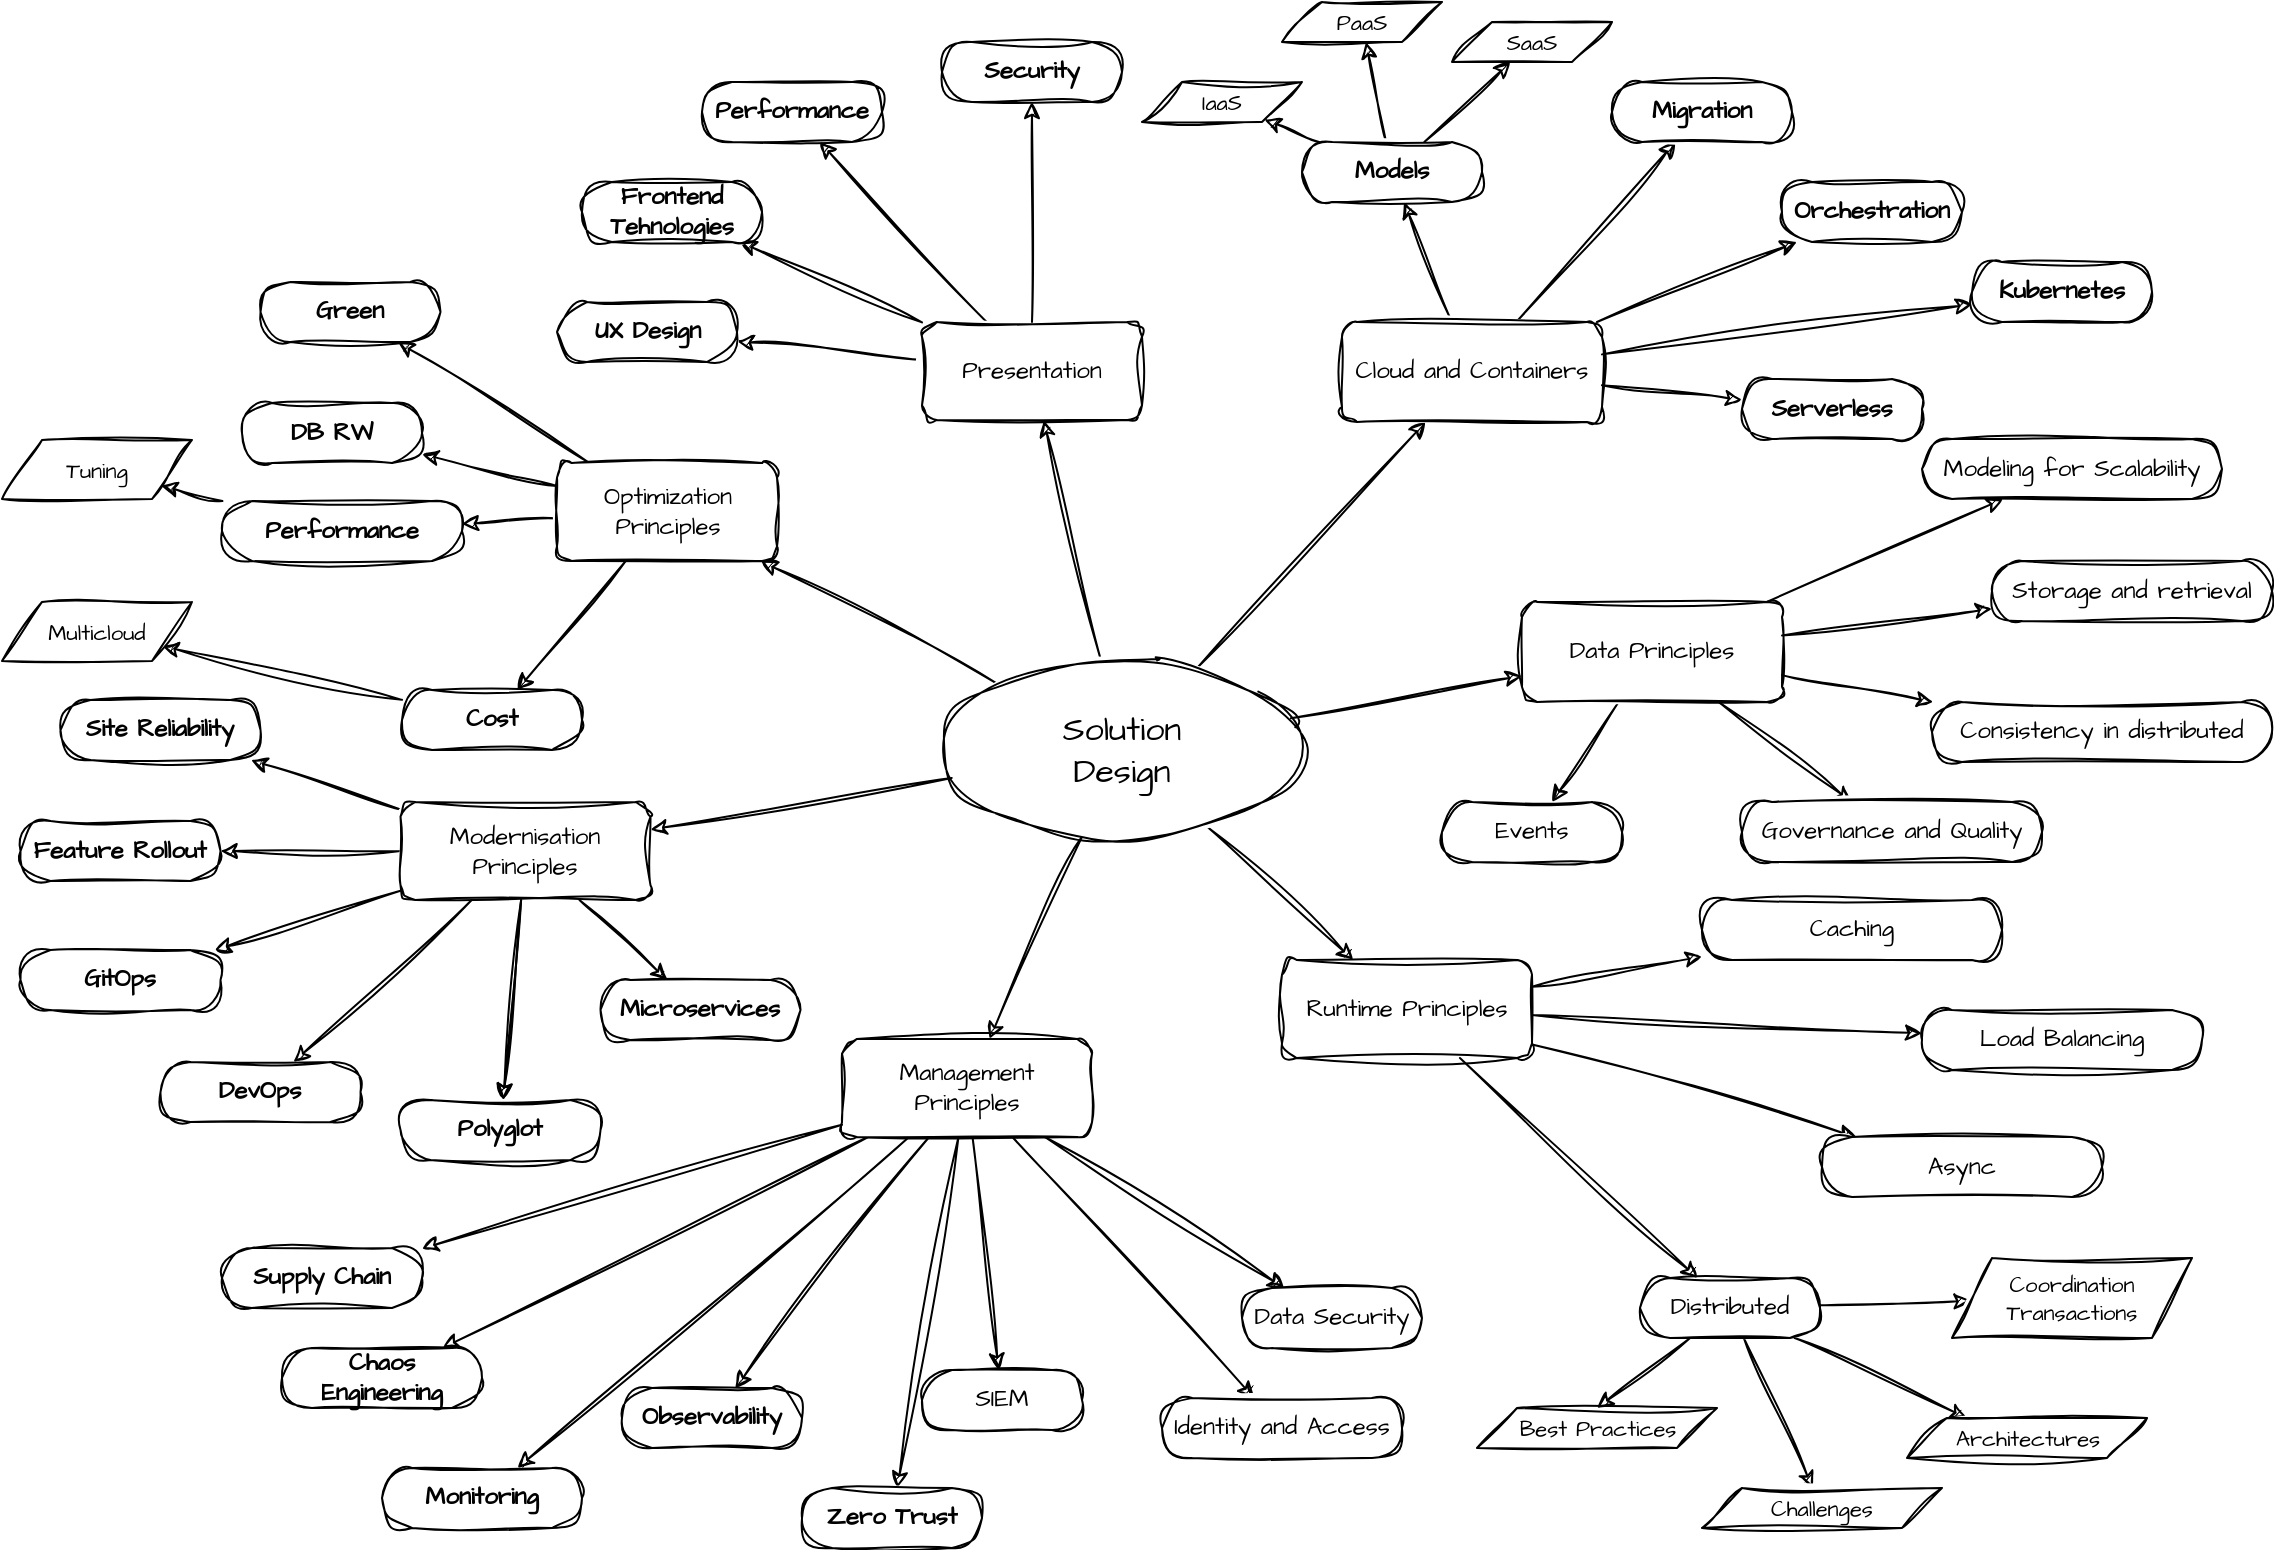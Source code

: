<mxfile version="25.0.2">
  <diagram name="Page-1" id="X-cKGaYsxdFPm-MdRNBP">
    <mxGraphModel dx="748" dy="562" grid="1" gridSize="10" guides="1" tooltips="1" connect="1" arrows="1" fold="1" page="1" pageScale="1" pageWidth="1169" pageHeight="827" math="0" shadow="0">
      <root>
        <mxCell id="0" />
        <mxCell id="1" parent="0" />
        <mxCell id="eH689H7NBcSLCJSyWddD-24" style="edgeStyle=none;shape=connector;rounded=0;sketch=1;hachureGap=4;jiggle=2;curveFitting=1;orthogonalLoop=1;jettySize=auto;html=1;strokeColor=default;align=center;verticalAlign=middle;fontFamily=Architects Daughter;fontSource=https%3A%2F%2Ffonts.googleapis.com%2Fcss%3Ffamily%3DArchitects%2BDaughter;fontSize=11;fontColor=default;labelBackgroundColor=default;endArrow=classic;" parent="1" source="eH689H7NBcSLCJSyWddD-1" target="eH689H7NBcSLCJSyWddD-20" edge="1">
          <mxGeometry relative="1" as="geometry" />
        </mxCell>
        <mxCell id="eH689H7NBcSLCJSyWddD-39" style="edgeStyle=none;shape=connector;rounded=0;sketch=1;hachureGap=4;jiggle=2;curveFitting=1;orthogonalLoop=1;jettySize=auto;html=1;strokeColor=default;align=center;verticalAlign=middle;fontFamily=Architects Daughter;fontSource=https%3A%2F%2Ffonts.googleapis.com%2Fcss%3Ffamily%3DArchitects%2BDaughter;fontSize=11;fontColor=default;labelBackgroundColor=default;endArrow=classic;" parent="1" source="eH689H7NBcSLCJSyWddD-1" target="eH689H7NBcSLCJSyWddD-38" edge="1">
          <mxGeometry relative="1" as="geometry" />
        </mxCell>
        <mxCell id="eH689H7NBcSLCJSyWddD-78" style="edgeStyle=none;shape=connector;rounded=0;sketch=1;hachureGap=4;jiggle=2;curveFitting=1;orthogonalLoop=1;jettySize=auto;html=1;strokeColor=default;align=center;verticalAlign=middle;fontFamily=Architects Daughter;fontSource=https%3A%2F%2Ffonts.googleapis.com%2Fcss%3Ffamily%3DArchitects%2BDaughter;fontSize=11;fontColor=default;labelBackgroundColor=default;endArrow=classic;" parent="1" source="eH689H7NBcSLCJSyWddD-1" target="eH689H7NBcSLCJSyWddD-77" edge="1">
          <mxGeometry relative="1" as="geometry" />
        </mxCell>
        <mxCell id="SSQK0ywu_iZIiHBfQZ9i-17" style="rounded=0;sketch=1;hachureGap=4;jiggle=2;curveFitting=1;orthogonalLoop=1;jettySize=auto;html=1;fontFamily=Architects Daughter;fontSource=https%3A%2F%2Ffonts.googleapis.com%2Fcss%3Ffamily%3DArchitects%2BDaughter;" edge="1" parent="1" source="eH689H7NBcSLCJSyWddD-1" target="SSQK0ywu_iZIiHBfQZ9i-7">
          <mxGeometry relative="1" as="geometry" />
        </mxCell>
        <mxCell id="SSQK0ywu_iZIiHBfQZ9i-19" style="rounded=0;sketch=1;hachureGap=4;jiggle=2;curveFitting=1;orthogonalLoop=1;jettySize=auto;html=1;fontFamily=Architects Daughter;fontSource=https%3A%2F%2Ffonts.googleapis.com%2Fcss%3Ffamily%3DArchitects%2BDaughter;" edge="1" parent="1" source="eH689H7NBcSLCJSyWddD-1" target="SSQK0ywu_iZIiHBfQZ9i-18">
          <mxGeometry relative="1" as="geometry" />
        </mxCell>
        <mxCell id="eH689H7NBcSLCJSyWddD-1" value="&lt;font style=&quot;font-size: 17px;&quot;&gt;Solution&lt;/font&gt;&lt;div&gt;&lt;font style=&quot;font-size: 17px;&quot;&gt;Design&lt;/font&gt;&lt;/div&gt;" style="ellipse;whiteSpace=wrap;html=1;hachureGap=4;fontFamily=Architects Daughter;fontSource=https%3A%2F%2Ffonts.googleapis.com%2Fcss%3Ffamily%3DArchitects%2BDaughter;shadow=0;strokeWidth=1;sketch=1;curveFitting=1;jiggle=2;" parent="1" vertex="1">
          <mxGeometry x="510" y="369" width="180" height="89" as="geometry" />
        </mxCell>
        <mxCell id="eH689H7NBcSLCJSyWddD-10" style="rounded=0;sketch=1;hachureGap=4;jiggle=2;curveFitting=1;orthogonalLoop=1;jettySize=auto;html=1;fontFamily=Architects Daughter;fontSource=https%3A%2F%2Ffonts.googleapis.com%2Fcss%3Ffamily%3DArchitects%2BDaughter;" parent="1" source="eH689H7NBcSLCJSyWddD-2" target="eH689H7NBcSLCJSyWddD-4" edge="1">
          <mxGeometry relative="1" as="geometry" />
        </mxCell>
        <mxCell id="eH689H7NBcSLCJSyWddD-11" style="rounded=0;sketch=1;hachureGap=4;jiggle=2;curveFitting=1;orthogonalLoop=1;jettySize=auto;html=1;fontFamily=Architects Daughter;fontSource=https%3A%2F%2Ffonts.googleapis.com%2Fcss%3Ffamily%3DArchitects%2BDaughter;" parent="1" source="eH689H7NBcSLCJSyWddD-2" target="eH689H7NBcSLCJSyWddD-5" edge="1">
          <mxGeometry relative="1" as="geometry" />
        </mxCell>
        <mxCell id="eH689H7NBcSLCJSyWddD-12" style="rounded=0;sketch=1;hachureGap=4;jiggle=2;curveFitting=1;orthogonalLoop=1;jettySize=auto;html=1;fontFamily=Architects Daughter;fontSource=https%3A%2F%2Ffonts.googleapis.com%2Fcss%3Ffamily%3DArchitects%2BDaughter;" parent="1" source="eH689H7NBcSLCJSyWddD-2" target="eH689H7NBcSLCJSyWddD-6" edge="1">
          <mxGeometry relative="1" as="geometry" />
        </mxCell>
        <mxCell id="eH689H7NBcSLCJSyWddD-13" style="edgeStyle=none;shape=connector;rounded=0;sketch=1;hachureGap=4;jiggle=2;curveFitting=1;orthogonalLoop=1;jettySize=auto;html=1;strokeColor=default;align=center;verticalAlign=middle;fontFamily=Architects Daughter;fontSource=https%3A%2F%2Ffonts.googleapis.com%2Fcss%3Ffamily%3DArchitects%2BDaughter;fontSize=11;fontColor=default;labelBackgroundColor=default;endArrow=classic;" parent="1" source="eH689H7NBcSLCJSyWddD-2" target="eH689H7NBcSLCJSyWddD-7" edge="1">
          <mxGeometry relative="1" as="geometry" />
        </mxCell>
        <mxCell id="eH689H7NBcSLCJSyWddD-14" style="edgeStyle=none;shape=connector;rounded=0;sketch=1;hachureGap=4;jiggle=2;curveFitting=1;orthogonalLoop=1;jettySize=auto;html=1;strokeColor=default;align=center;verticalAlign=middle;fontFamily=Architects Daughter;fontSource=https%3A%2F%2Ffonts.googleapis.com%2Fcss%3Ffamily%3DArchitects%2BDaughter;fontSize=11;fontColor=default;labelBackgroundColor=default;endArrow=classic;" parent="1" source="eH689H7NBcSLCJSyWddD-2" target="eH689H7NBcSLCJSyWddD-9" edge="1">
          <mxGeometry relative="1" as="geometry" />
        </mxCell>
        <mxCell id="eH689H7NBcSLCJSyWddD-2" value="Data Principles" style="rounded=1;whiteSpace=wrap;html=1;sketch=1;hachureGap=4;jiggle=2;curveFitting=1;fontFamily=Architects Daughter;fontSource=https%3A%2F%2Ffonts.googleapis.com%2Fcss%3Ffamily%3DArchitects%2BDaughter;" parent="1" vertex="1">
          <mxGeometry x="800" y="340" width="130" height="50" as="geometry" />
        </mxCell>
        <mxCell id="eH689H7NBcSLCJSyWddD-3" value="" style="endArrow=classic;html=1;rounded=0;sketch=1;hachureGap=4;jiggle=2;curveFitting=1;fontFamily=Architects Daughter;fontSource=https%3A%2F%2Ffonts.googleapis.com%2Fcss%3Ffamily%3DArchitects%2BDaughter;" parent="1" source="eH689H7NBcSLCJSyWddD-1" target="eH689H7NBcSLCJSyWddD-2" edge="1">
          <mxGeometry width="50" height="50" relative="1" as="geometry">
            <mxPoint x="746.266" y="436.33" as="sourcePoint" />
            <mxPoint x="740" y="439" as="targetPoint" />
          </mxGeometry>
        </mxCell>
        <mxCell id="eH689H7NBcSLCJSyWddD-4" value="Modeling for Scalability" style="rounded=1;whiteSpace=wrap;html=1;sketch=1;hachureGap=4;jiggle=2;curveFitting=1;fontFamily=Architects Daughter;fontSource=https%3A%2F%2Ffonts.googleapis.com%2Fcss%3Ffamily%3DArchitects%2BDaughter;arcSize=50;" parent="1" vertex="1">
          <mxGeometry x="1000" y="258.5" width="150" height="30" as="geometry" />
        </mxCell>
        <mxCell id="eH689H7NBcSLCJSyWddD-5" value="Storage and retrieval" style="rounded=1;whiteSpace=wrap;html=1;sketch=1;hachureGap=4;jiggle=2;curveFitting=1;fontFamily=Architects Daughter;fontSource=https%3A%2F%2Ffonts.googleapis.com%2Fcss%3Ffamily%3DArchitects%2BDaughter;arcSize=50;" parent="1" vertex="1">
          <mxGeometry x="1035" y="319.5" width="140" height="30" as="geometry" />
        </mxCell>
        <mxCell id="eH689H7NBcSLCJSyWddD-6" value="Consistency in distributed" style="rounded=1;whiteSpace=wrap;html=1;sketch=1;hachureGap=4;jiggle=2;curveFitting=1;fontFamily=Architects Daughter;fontSource=https%3A%2F%2Ffonts.googleapis.com%2Fcss%3Ffamily%3DArchitects%2BDaughter;arcSize=50;" parent="1" vertex="1">
          <mxGeometry x="1005" y="390" width="170" height="30" as="geometry" />
        </mxCell>
        <mxCell id="eH689H7NBcSLCJSyWddD-7" value="Governance and Quality" style="rounded=1;whiteSpace=wrap;html=1;sketch=1;hachureGap=4;jiggle=2;curveFitting=1;fontFamily=Architects Daughter;fontSource=https%3A%2F%2Ffonts.googleapis.com%2Fcss%3Ffamily%3DArchitects%2BDaughter;arcSize=50;" parent="1" vertex="1">
          <mxGeometry x="910" y="440" width="150" height="30" as="geometry" />
        </mxCell>
        <mxCell id="eH689H7NBcSLCJSyWddD-9" value="Events" style="rounded=1;whiteSpace=wrap;html=1;sketch=1;hachureGap=4;jiggle=2;curveFitting=1;fontFamily=Architects Daughter;fontSource=https%3A%2F%2Ffonts.googleapis.com%2Fcss%3Ffamily%3DArchitects%2BDaughter;arcSize=50;" parent="1" vertex="1">
          <mxGeometry x="760" y="440" width="90" height="30" as="geometry" />
        </mxCell>
        <mxCell id="eH689H7NBcSLCJSyWddD-15" style="rounded=0;sketch=1;hachureGap=4;jiggle=2;curveFitting=1;orthogonalLoop=1;jettySize=auto;html=1;fontFamily=Architects Daughter;fontSource=https%3A%2F%2Ffonts.googleapis.com%2Fcss%3Ffamily%3DArchitects%2BDaughter;" parent="1" source="eH689H7NBcSLCJSyWddD-20" target="eH689H7NBcSLCJSyWddD-21" edge="1">
          <mxGeometry relative="1" as="geometry" />
        </mxCell>
        <mxCell id="eH689H7NBcSLCJSyWddD-16" style="rounded=0;sketch=1;hachureGap=4;jiggle=2;curveFitting=1;orthogonalLoop=1;jettySize=auto;html=1;fontFamily=Architects Daughter;fontSource=https%3A%2F%2Ffonts.googleapis.com%2Fcss%3Ffamily%3DArchitects%2BDaughter;" parent="1" source="eH689H7NBcSLCJSyWddD-20" target="eH689H7NBcSLCJSyWddD-22" edge="1">
          <mxGeometry relative="1" as="geometry" />
        </mxCell>
        <mxCell id="eH689H7NBcSLCJSyWddD-17" style="rounded=0;sketch=1;hachureGap=4;jiggle=2;curveFitting=1;orthogonalLoop=1;jettySize=auto;html=1;fontFamily=Architects Daughter;fontSource=https%3A%2F%2Ffonts.googleapis.com%2Fcss%3Ffamily%3DArchitects%2BDaughter;" parent="1" source="eH689H7NBcSLCJSyWddD-20" target="eH689H7NBcSLCJSyWddD-25" edge="1">
          <mxGeometry relative="1" as="geometry">
            <mxPoint x="1075.5" y="604" as="targetPoint" />
          </mxGeometry>
        </mxCell>
        <mxCell id="eH689H7NBcSLCJSyWddD-19" style="edgeStyle=none;shape=connector;rounded=0;sketch=1;hachureGap=4;jiggle=2;curveFitting=1;orthogonalLoop=1;jettySize=auto;html=1;strokeColor=default;align=center;verticalAlign=middle;fontFamily=Architects Daughter;fontSource=https%3A%2F%2Ffonts.googleapis.com%2Fcss%3Ffamily%3DArchitects%2BDaughter;fontSize=11;fontColor=default;labelBackgroundColor=default;endArrow=classic;" parent="1" source="eH689H7NBcSLCJSyWddD-20" target="eH689H7NBcSLCJSyWddD-23" edge="1">
          <mxGeometry relative="1" as="geometry">
            <mxPoint x="836.316" y="654" as="sourcePoint" />
          </mxGeometry>
        </mxCell>
        <mxCell id="eH689H7NBcSLCJSyWddD-20" value="Runtime Principles" style="rounded=1;whiteSpace=wrap;html=1;sketch=1;hachureGap=4;jiggle=2;curveFitting=1;fontFamily=Architects Daughter;fontSource=https%3A%2F%2Ffonts.googleapis.com%2Fcss%3Ffamily%3DArchitects%2BDaughter;" parent="1" vertex="1">
          <mxGeometry x="680" y="519" width="125" height="49" as="geometry" />
        </mxCell>
        <mxCell id="eH689H7NBcSLCJSyWddD-21" value="Caching" style="rounded=1;whiteSpace=wrap;html=1;sketch=1;hachureGap=4;jiggle=2;curveFitting=1;fontFamily=Architects Daughter;fontSource=https%3A%2F%2Ffonts.googleapis.com%2Fcss%3Ffamily%3DArchitects%2BDaughter;arcSize=50;" parent="1" vertex="1">
          <mxGeometry x="890" y="489" width="150" height="30" as="geometry" />
        </mxCell>
        <mxCell id="eH689H7NBcSLCJSyWddD-22" value="Load Balancing" style="rounded=1;whiteSpace=wrap;html=1;sketch=1;hachureGap=4;jiggle=2;curveFitting=1;fontFamily=Architects Daughter;fontSource=https%3A%2F%2Ffonts.googleapis.com%2Fcss%3Ffamily%3DArchitects%2BDaughter;arcSize=50;" parent="1" vertex="1">
          <mxGeometry x="1000" y="544" width="140" height="30" as="geometry" />
        </mxCell>
        <mxCell id="eH689H7NBcSLCJSyWddD-28" style="edgeStyle=none;shape=connector;rounded=0;sketch=1;hachureGap=4;jiggle=2;curveFitting=1;orthogonalLoop=1;jettySize=auto;html=1;strokeColor=default;align=center;verticalAlign=middle;fontFamily=Architects Daughter;fontSource=https%3A%2F%2Ffonts.googleapis.com%2Fcss%3Ffamily%3DArchitects%2BDaughter;fontSize=11;fontColor=default;labelBackgroundColor=default;endArrow=classic;" parent="1" source="eH689H7NBcSLCJSyWddD-23" target="eH689H7NBcSLCJSyWddD-27" edge="1">
          <mxGeometry relative="1" as="geometry" />
        </mxCell>
        <mxCell id="eH689H7NBcSLCJSyWddD-31" style="edgeStyle=none;shape=connector;rounded=0;sketch=1;hachureGap=4;jiggle=2;curveFitting=1;orthogonalLoop=1;jettySize=auto;html=1;entryX=0.25;entryY=0;entryDx=0;entryDy=0;strokeColor=default;align=center;verticalAlign=middle;fontFamily=Architects Daughter;fontSource=https%3A%2F%2Ffonts.googleapis.com%2Fcss%3Ffamily%3DArchitects%2BDaughter;fontSize=11;fontColor=default;labelBackgroundColor=default;endArrow=classic;" parent="1" source="eH689H7NBcSLCJSyWddD-23" target="eH689H7NBcSLCJSyWddD-29" edge="1">
          <mxGeometry relative="1" as="geometry" />
        </mxCell>
        <mxCell id="eH689H7NBcSLCJSyWddD-33" style="edgeStyle=none;shape=connector;rounded=0;sketch=1;hachureGap=4;jiggle=2;curveFitting=1;orthogonalLoop=1;jettySize=auto;html=1;strokeColor=default;align=center;verticalAlign=middle;fontFamily=Architects Daughter;fontSource=https%3A%2F%2Ffonts.googleapis.com%2Fcss%3Ffamily%3DArchitects%2BDaughter;fontSize=11;fontColor=default;labelBackgroundColor=default;endArrow=classic;" parent="1" source="eH689H7NBcSLCJSyWddD-23" target="eH689H7NBcSLCJSyWddD-32" edge="1">
          <mxGeometry relative="1" as="geometry" />
        </mxCell>
        <mxCell id="eH689H7NBcSLCJSyWddD-36" style="edgeStyle=none;shape=connector;rounded=0;sketch=1;hachureGap=4;jiggle=2;curveFitting=1;orthogonalLoop=1;jettySize=auto;html=1;entryX=0.5;entryY=0;entryDx=0;entryDy=0;strokeColor=default;align=center;verticalAlign=middle;fontFamily=Architects Daughter;fontSource=https%3A%2F%2Ffonts.googleapis.com%2Fcss%3Ffamily%3DArchitects%2BDaughter;fontSize=11;fontColor=default;labelBackgroundColor=default;endArrow=classic;" parent="1" source="eH689H7NBcSLCJSyWddD-23" target="eH689H7NBcSLCJSyWddD-35" edge="1">
          <mxGeometry relative="1" as="geometry" />
        </mxCell>
        <mxCell id="eH689H7NBcSLCJSyWddD-23" value="Distributed" style="rounded=1;whiteSpace=wrap;html=1;sketch=1;hachureGap=4;jiggle=2;curveFitting=1;fontFamily=Architects Daughter;fontSource=https%3A%2F%2Ffonts.googleapis.com%2Fcss%3Ffamily%3DArchitects%2BDaughter;arcSize=50;" parent="1" vertex="1">
          <mxGeometry x="859" y="678" width="90" height="30" as="geometry" />
        </mxCell>
        <mxCell id="eH689H7NBcSLCJSyWddD-25" value="Async" style="rounded=1;whiteSpace=wrap;html=1;sketch=1;hachureGap=4;jiggle=2;curveFitting=1;fontFamily=Architects Daughter;fontSource=https%3A%2F%2Ffonts.googleapis.com%2Fcss%3Ffamily%3DArchitects%2BDaughter;arcSize=50;" parent="1" vertex="1">
          <mxGeometry x="950" y="607.5" width="140" height="30" as="geometry" />
        </mxCell>
        <mxCell id="eH689H7NBcSLCJSyWddD-27" value="Coordination&lt;div&gt;Transactions&lt;/div&gt;" style="shape=parallelogram;perimeter=parallelogramPerimeter;whiteSpace=wrap;html=1;fixedSize=1;sketch=1;hachureGap=4;jiggle=2;curveFitting=1;fontFamily=Architects Daughter;fontSource=https%3A%2F%2Ffonts.googleapis.com%2Fcss%3Ffamily%3DArchitects%2BDaughter;fontSize=11;fontColor=default;labelBackgroundColor=default;" parent="1" vertex="1">
          <mxGeometry x="1015" y="668" width="120" height="40" as="geometry" />
        </mxCell>
        <mxCell id="eH689H7NBcSLCJSyWddD-29" value="Architectures" style="shape=parallelogram;perimeter=parallelogramPerimeter;whiteSpace=wrap;html=1;fixedSize=1;sketch=1;hachureGap=4;jiggle=2;curveFitting=1;fontFamily=Architects Daughter;fontSource=https%3A%2F%2Ffonts.googleapis.com%2Fcss%3Ffamily%3DArchitects%2BDaughter;fontSize=11;fontColor=default;labelBackgroundColor=default;" parent="1" vertex="1">
          <mxGeometry x="992.5" y="748" width="120" height="20" as="geometry" />
        </mxCell>
        <mxCell id="eH689H7NBcSLCJSyWddD-32" value="Challenges" style="shape=parallelogram;perimeter=parallelogramPerimeter;whiteSpace=wrap;html=1;fixedSize=1;sketch=1;hachureGap=4;jiggle=2;curveFitting=1;fontFamily=Architects Daughter;fontSource=https%3A%2F%2Ffonts.googleapis.com%2Fcss%3Ffamily%3DArchitects%2BDaughter;fontSize=11;fontColor=default;labelBackgroundColor=default;" parent="1" vertex="1">
          <mxGeometry x="890" y="783" width="120" height="20" as="geometry" />
        </mxCell>
        <mxCell id="eH689H7NBcSLCJSyWddD-35" value="Best Practices" style="shape=parallelogram;perimeter=parallelogramPerimeter;whiteSpace=wrap;html=1;fixedSize=1;sketch=1;hachureGap=4;jiggle=2;curveFitting=1;fontFamily=Architects Daughter;fontSource=https%3A%2F%2Ffonts.googleapis.com%2Fcss%3Ffamily%3DArchitects%2BDaughter;fontSize=11;fontColor=default;labelBackgroundColor=default;" parent="1" vertex="1">
          <mxGeometry x="777.5" y="743" width="120" height="20" as="geometry" />
        </mxCell>
        <mxCell id="eH689H7NBcSLCJSyWddD-41" style="edgeStyle=none;shape=connector;rounded=0;sketch=1;hachureGap=4;jiggle=2;curveFitting=1;orthogonalLoop=1;jettySize=auto;html=1;strokeColor=default;align=center;verticalAlign=middle;fontFamily=Architects Daughter;fontSource=https%3A%2F%2Ffonts.googleapis.com%2Fcss%3Ffamily%3DArchitects%2BDaughter;fontSize=11;fontColor=default;labelBackgroundColor=default;endArrow=classic;" parent="1" source="eH689H7NBcSLCJSyWddD-38" target="eH689H7NBcSLCJSyWddD-40" edge="1">
          <mxGeometry relative="1" as="geometry" />
        </mxCell>
        <mxCell id="eH689H7NBcSLCJSyWddD-43" style="edgeStyle=none;shape=connector;rounded=0;sketch=1;hachureGap=4;jiggle=2;curveFitting=1;orthogonalLoop=1;jettySize=auto;html=1;strokeColor=default;align=center;verticalAlign=middle;fontFamily=Architects Daughter;fontSource=https%3A%2F%2Ffonts.googleapis.com%2Fcss%3Ffamily%3DArchitects%2BDaughter;fontSize=11;fontColor=default;labelBackgroundColor=default;endArrow=classic;" parent="1" source="eH689H7NBcSLCJSyWddD-38" target="eH689H7NBcSLCJSyWddD-42" edge="1">
          <mxGeometry relative="1" as="geometry" />
        </mxCell>
        <mxCell id="eH689H7NBcSLCJSyWddD-45" style="edgeStyle=none;shape=connector;rounded=0;sketch=1;hachureGap=4;jiggle=2;curveFitting=1;orthogonalLoop=1;jettySize=auto;html=1;strokeColor=default;align=center;verticalAlign=middle;fontFamily=Architects Daughter;fontSource=https%3A%2F%2Ffonts.googleapis.com%2Fcss%3Ffamily%3DArchitects%2BDaughter;fontSize=11;fontColor=default;labelBackgroundColor=default;endArrow=classic;" parent="1" source="eH689H7NBcSLCJSyWddD-38" target="eH689H7NBcSLCJSyWddD-44" edge="1">
          <mxGeometry relative="1" as="geometry" />
        </mxCell>
        <mxCell id="eH689H7NBcSLCJSyWddD-47" style="edgeStyle=none;shape=connector;rounded=0;sketch=1;hachureGap=4;jiggle=2;curveFitting=1;orthogonalLoop=1;jettySize=auto;html=1;strokeColor=default;align=center;verticalAlign=middle;fontFamily=Architects Daughter;fontSource=https%3A%2F%2Ffonts.googleapis.com%2Fcss%3Ffamily%3DArchitects%2BDaughter;fontSize=11;fontColor=default;labelBackgroundColor=default;endArrow=classic;" parent="1" source="eH689H7NBcSLCJSyWddD-38" target="eH689H7NBcSLCJSyWddD-46" edge="1">
          <mxGeometry relative="1" as="geometry" />
        </mxCell>
        <mxCell id="eH689H7NBcSLCJSyWddD-52" style="edgeStyle=none;shape=connector;rounded=0;sketch=1;hachureGap=4;jiggle=2;curveFitting=1;orthogonalLoop=1;jettySize=auto;html=1;strokeColor=default;align=center;verticalAlign=middle;fontFamily=Architects Daughter;fontSource=https%3A%2F%2Ffonts.googleapis.com%2Fcss%3Ffamily%3DArchitects%2BDaughter;fontSize=11;fontColor=default;labelBackgroundColor=default;endArrow=classic;" parent="1" source="eH689H7NBcSLCJSyWddD-38" target="eH689H7NBcSLCJSyWddD-50" edge="1">
          <mxGeometry relative="1" as="geometry" />
        </mxCell>
        <mxCell id="eH689H7NBcSLCJSyWddD-60" style="edgeStyle=none;shape=connector;rounded=0;sketch=1;hachureGap=4;jiggle=2;curveFitting=1;orthogonalLoop=1;jettySize=auto;html=1;strokeColor=default;align=center;verticalAlign=middle;fontFamily=Architects Daughter;fontSource=https%3A%2F%2Ffonts.googleapis.com%2Fcss%3Ffamily%3DArchitects%2BDaughter;fontSize=11;fontColor=default;labelBackgroundColor=default;endArrow=classic;" parent="1" source="eH689H7NBcSLCJSyWddD-38" target="eH689H7NBcSLCJSyWddD-53" edge="1">
          <mxGeometry relative="1" as="geometry" />
        </mxCell>
        <mxCell id="eH689H7NBcSLCJSyWddD-61" style="edgeStyle=none;shape=connector;rounded=0;sketch=1;hachureGap=4;jiggle=2;curveFitting=1;orthogonalLoop=1;jettySize=auto;html=1;strokeColor=default;align=center;verticalAlign=middle;fontFamily=Architects Daughter;fontSource=https%3A%2F%2Ffonts.googleapis.com%2Fcss%3Ffamily%3DArchitects%2BDaughter;fontSize=11;fontColor=default;labelBackgroundColor=default;endArrow=classic;" parent="1" source="eH689H7NBcSLCJSyWddD-38" target="eH689H7NBcSLCJSyWddD-59" edge="1">
          <mxGeometry relative="1" as="geometry" />
        </mxCell>
        <mxCell id="eH689H7NBcSLCJSyWddD-38" value="Management Principles" style="rounded=1;whiteSpace=wrap;html=1;sketch=1;hachureGap=4;jiggle=2;curveFitting=1;fontFamily=Architects Daughter;fontSource=https%3A%2F%2Ffonts.googleapis.com%2Fcss%3Ffamily%3DArchitects%2BDaughter;" parent="1" vertex="1">
          <mxGeometry x="460" y="558.5" width="125" height="49" as="geometry" />
        </mxCell>
        <mxCell id="eH689H7NBcSLCJSyWddD-40" value="Data Security" style="rounded=1;whiteSpace=wrap;html=1;sketch=1;hachureGap=4;jiggle=2;curveFitting=1;fontFamily=Architects Daughter;fontSource=https%3A%2F%2Ffonts.googleapis.com%2Fcss%3Ffamily%3DArchitects%2BDaughter;arcSize=50;" parent="1" vertex="1">
          <mxGeometry x="660" y="683" width="90" height="30" as="geometry" />
        </mxCell>
        <mxCell id="eH689H7NBcSLCJSyWddD-42" value="Identity and Access" style="rounded=1;whiteSpace=wrap;html=1;sketch=1;hachureGap=4;jiggle=2;curveFitting=1;fontFamily=Architects Daughter;fontSource=https%3A%2F%2Ffonts.googleapis.com%2Fcss%3Ffamily%3DArchitects%2BDaughter;arcSize=50;" parent="1" vertex="1">
          <mxGeometry x="620" y="738" width="120" height="30" as="geometry" />
        </mxCell>
        <mxCell id="eH689H7NBcSLCJSyWddD-44" value="SIEM" style="rounded=1;whiteSpace=wrap;html=1;sketch=1;hachureGap=4;jiggle=2;curveFitting=1;fontFamily=Architects Daughter;fontSource=https%3A%2F%2Ffonts.googleapis.com%2Fcss%3Ffamily%3DArchitects%2BDaughter;arcSize=50;" parent="1" vertex="1">
          <mxGeometry x="500" y="724" width="80" height="30" as="geometry" />
        </mxCell>
        <mxCell id="eH689H7NBcSLCJSyWddD-46" value="Zero Trust" style="rounded=1;whiteSpace=wrap;html=1;sketch=1;hachureGap=4;jiggle=2;curveFitting=1;fontFamily=Architects Daughter;fontSource=https%3A%2F%2Ffonts.googleapis.com%2Fcss%3Ffamily%3DArchitects%2BDaughter;arcSize=50;fontStyle=1" parent="1" vertex="1">
          <mxGeometry x="440" y="783" width="90" height="30" as="geometry" />
        </mxCell>
        <mxCell id="eH689H7NBcSLCJSyWddD-48" value="Observability" style="rounded=1;whiteSpace=wrap;html=1;sketch=1;hachureGap=4;jiggle=2;curveFitting=1;fontFamily=Architects Daughter;fontSource=https%3A%2F%2Ffonts.googleapis.com%2Fcss%3Ffamily%3DArchitects%2BDaughter;arcSize=50;fontStyle=1" parent="1" vertex="1">
          <mxGeometry x="350" y="733" width="90" height="30" as="geometry" />
        </mxCell>
        <mxCell id="eH689H7NBcSLCJSyWddD-49" style="edgeStyle=none;shape=connector;rounded=0;sketch=1;hachureGap=4;jiggle=2;curveFitting=1;orthogonalLoop=1;jettySize=auto;html=1;strokeColor=default;align=center;verticalAlign=middle;fontFamily=Architects Daughter;fontSource=https%3A%2F%2Ffonts.googleapis.com%2Fcss%3Ffamily%3DArchitects%2BDaughter;fontSize=11;fontColor=default;labelBackgroundColor=default;endArrow=classic;" parent="1" source="eH689H7NBcSLCJSyWddD-38" target="eH689H7NBcSLCJSyWddD-48" edge="1">
          <mxGeometry relative="1" as="geometry" />
        </mxCell>
        <mxCell id="eH689H7NBcSLCJSyWddD-50" value="Monitoring" style="rounded=1;whiteSpace=wrap;html=1;sketch=1;hachureGap=4;jiggle=2;curveFitting=1;fontFamily=Architects Daughter;fontSource=https%3A%2F%2Ffonts.googleapis.com%2Fcss%3Ffamily%3DArchitects%2BDaughter;arcSize=50;fontStyle=1" parent="1" vertex="1">
          <mxGeometry x="230" y="773" width="100" height="30" as="geometry" />
        </mxCell>
        <mxCell id="eH689H7NBcSLCJSyWddD-53" value="Chaos Engineering" style="rounded=1;whiteSpace=wrap;html=1;sketch=1;hachureGap=4;jiggle=2;curveFitting=1;fontFamily=Architects Daughter;fontSource=https%3A%2F%2Ffonts.googleapis.com%2Fcss%3Ffamily%3DArchitects%2BDaughter;arcSize=50;fontStyle=1" parent="1" vertex="1">
          <mxGeometry x="180" y="713" width="100" height="30" as="geometry" />
        </mxCell>
        <mxCell id="eH689H7NBcSLCJSyWddD-59" value="Supply Chain" style="rounded=1;whiteSpace=wrap;html=1;sketch=1;hachureGap=4;jiggle=2;curveFitting=1;fontFamily=Architects Daughter;fontSource=https%3A%2F%2Ffonts.googleapis.com%2Fcss%3Ffamily%3DArchitects%2BDaughter;arcSize=50;fontStyle=1" parent="1" vertex="1">
          <mxGeometry x="150" y="663" width="100" height="30" as="geometry" />
        </mxCell>
        <mxCell id="eH689H7NBcSLCJSyWddD-71" style="edgeStyle=none;shape=connector;rounded=0;sketch=1;hachureGap=4;jiggle=2;curveFitting=1;orthogonalLoop=1;jettySize=auto;html=1;strokeColor=default;align=center;verticalAlign=middle;fontFamily=Architects Daughter;fontSource=https%3A%2F%2Ffonts.googleapis.com%2Fcss%3Ffamily%3DArchitects%2BDaughter;fontSize=11;fontColor=default;labelBackgroundColor=default;endArrow=classic;" parent="1" source="eH689H7NBcSLCJSyWddD-62" target="eH689H7NBcSLCJSyWddD-66" edge="1">
          <mxGeometry relative="1" as="geometry" />
        </mxCell>
        <mxCell id="eH689H7NBcSLCJSyWddD-72" value="" style="edgeStyle=none;shape=connector;rounded=0;sketch=1;hachureGap=4;jiggle=2;curveFitting=1;orthogonalLoop=1;jettySize=auto;html=1;strokeColor=default;align=center;verticalAlign=middle;fontFamily=Architects Daughter;fontSource=https%3A%2F%2Ffonts.googleapis.com%2Fcss%3Ffamily%3DArchitects%2BDaughter;fontSize=11;fontColor=default;labelBackgroundColor=default;endArrow=classic;" parent="1" source="eH689H7NBcSLCJSyWddD-62" target="eH689H7NBcSLCJSyWddD-66" edge="1">
          <mxGeometry relative="1" as="geometry" />
        </mxCell>
        <mxCell id="eH689H7NBcSLCJSyWddD-73" style="edgeStyle=none;shape=connector;rounded=0;sketch=1;hachureGap=4;jiggle=2;curveFitting=1;orthogonalLoop=1;jettySize=auto;html=1;strokeColor=default;align=center;verticalAlign=middle;fontFamily=Architects Daughter;fontSource=https%3A%2F%2Ffonts.googleapis.com%2Fcss%3Ffamily%3DArchitects%2BDaughter;fontSize=11;fontColor=default;labelBackgroundColor=default;endArrow=classic;" parent="1" source="eH689H7NBcSLCJSyWddD-62" target="eH689H7NBcSLCJSyWddD-67" edge="1">
          <mxGeometry relative="1" as="geometry" />
        </mxCell>
        <mxCell id="eH689H7NBcSLCJSyWddD-74" style="edgeStyle=none;shape=connector;rounded=0;sketch=1;hachureGap=4;jiggle=2;curveFitting=1;orthogonalLoop=1;jettySize=auto;html=1;strokeColor=default;align=center;verticalAlign=middle;fontFamily=Architects Daughter;fontSource=https%3A%2F%2Ffonts.googleapis.com%2Fcss%3Ffamily%3DArchitects%2BDaughter;fontSize=11;fontColor=default;labelBackgroundColor=default;endArrow=classic;" parent="1" source="eH689H7NBcSLCJSyWddD-62" target="eH689H7NBcSLCJSyWddD-70" edge="1">
          <mxGeometry relative="1" as="geometry" />
        </mxCell>
        <mxCell id="eH689H7NBcSLCJSyWddD-75" style="edgeStyle=none;shape=connector;rounded=0;sketch=1;hachureGap=4;jiggle=2;curveFitting=1;orthogonalLoop=1;jettySize=auto;html=1;strokeColor=default;align=center;verticalAlign=middle;fontFamily=Architects Daughter;fontSource=https%3A%2F%2Ffonts.googleapis.com%2Fcss%3Ffamily%3DArchitects%2BDaughter;fontSize=11;fontColor=default;labelBackgroundColor=default;endArrow=classic;" parent="1" source="eH689H7NBcSLCJSyWddD-62" target="eH689H7NBcSLCJSyWddD-69" edge="1">
          <mxGeometry relative="1" as="geometry" />
        </mxCell>
        <mxCell id="eH689H7NBcSLCJSyWddD-76" style="edgeStyle=none;shape=connector;rounded=0;sketch=1;hachureGap=4;jiggle=2;curveFitting=1;orthogonalLoop=1;jettySize=auto;html=1;strokeColor=default;align=center;verticalAlign=middle;fontFamily=Architects Daughter;fontSource=https%3A%2F%2Ffonts.googleapis.com%2Fcss%3Ffamily%3DArchitects%2BDaughter;fontSize=11;fontColor=default;labelBackgroundColor=default;endArrow=classic;" parent="1" source="eH689H7NBcSLCJSyWddD-62" target="eH689H7NBcSLCJSyWddD-68" edge="1">
          <mxGeometry relative="1" as="geometry" />
        </mxCell>
        <mxCell id="eH689H7NBcSLCJSyWddD-62" value="Modernisation&lt;div&gt;Principles&lt;/div&gt;" style="rounded=1;whiteSpace=wrap;html=1;sketch=1;hachureGap=4;jiggle=2;curveFitting=1;fontFamily=Architects Daughter;fontSource=https%3A%2F%2Ffonts.googleapis.com%2Fcss%3Ffamily%3DArchitects%2BDaughter;" parent="1" vertex="1">
          <mxGeometry x="239.26" y="440" width="125" height="49" as="geometry" />
        </mxCell>
        <mxCell id="eH689H7NBcSLCJSyWddD-63" style="edgeStyle=none;shape=connector;rounded=0;sketch=1;hachureGap=4;jiggle=2;curveFitting=1;orthogonalLoop=1;jettySize=auto;html=1;strokeColor=default;align=center;verticalAlign=middle;fontFamily=Architects Daughter;fontSource=https%3A%2F%2Ffonts.googleapis.com%2Fcss%3Ffamily%3DArchitects%2BDaughter;fontSize=11;fontColor=default;labelBackgroundColor=default;endArrow=classic;" parent="1" source="eH689H7NBcSLCJSyWddD-1" target="eH689H7NBcSLCJSyWddD-62" edge="1">
          <mxGeometry relative="1" as="geometry">
            <mxPoint x="499.998" y="478.814" as="sourcePoint" />
          </mxGeometry>
        </mxCell>
        <mxCell id="eH689H7NBcSLCJSyWddD-64" value="Microservices" style="rounded=1;whiteSpace=wrap;html=1;sketch=1;hachureGap=4;jiggle=2;curveFitting=1;fontFamily=Architects Daughter;fontSource=https%3A%2F%2Ffonts.googleapis.com%2Fcss%3Ffamily%3DArchitects%2BDaughter;arcSize=50;fontStyle=1" parent="1" vertex="1">
          <mxGeometry x="339.26" y="529" width="100" height="30" as="geometry" />
        </mxCell>
        <mxCell id="eH689H7NBcSLCJSyWddD-65" style="edgeStyle=none;shape=connector;rounded=0;sketch=1;hachureGap=4;jiggle=2;curveFitting=1;orthogonalLoop=1;jettySize=auto;html=1;strokeColor=default;align=center;verticalAlign=middle;fontFamily=Architects Daughter;fontSource=https%3A%2F%2Ffonts.googleapis.com%2Fcss%3Ffamily%3DArchitects%2BDaughter;fontSize=11;fontColor=default;labelBackgroundColor=default;endArrow=classic;" parent="1" source="eH689H7NBcSLCJSyWddD-62" target="eH689H7NBcSLCJSyWddD-64" edge="1">
          <mxGeometry relative="1" as="geometry" />
        </mxCell>
        <mxCell id="eH689H7NBcSLCJSyWddD-66" value="Polyglot" style="rounded=1;whiteSpace=wrap;html=1;sketch=1;hachureGap=4;jiggle=2;curveFitting=1;fontFamily=Architects Daughter;fontSource=https%3A%2F%2Ffonts.googleapis.com%2Fcss%3Ffamily%3DArchitects%2BDaughter;arcSize=50;fontStyle=1" parent="1" vertex="1">
          <mxGeometry x="239.26" y="589" width="100" height="30" as="geometry" />
        </mxCell>
        <mxCell id="eH689H7NBcSLCJSyWddD-67" value="DevOps" style="rounded=1;whiteSpace=wrap;html=1;sketch=1;hachureGap=4;jiggle=2;curveFitting=1;fontFamily=Architects Daughter;fontSource=https%3A%2F%2Ffonts.googleapis.com%2Fcss%3Ffamily%3DArchitects%2BDaughter;arcSize=50;fontStyle=1" parent="1" vertex="1">
          <mxGeometry x="119.26" y="570" width="100" height="30" as="geometry" />
        </mxCell>
        <mxCell id="eH689H7NBcSLCJSyWddD-68" value="Site Reliability" style="rounded=1;whiteSpace=wrap;html=1;sketch=1;hachureGap=4;jiggle=2;curveFitting=1;fontFamily=Architects Daughter;fontSource=https%3A%2F%2Ffonts.googleapis.com%2Fcss%3Ffamily%3DArchitects%2BDaughter;arcSize=50;fontStyle=1" parent="1" vertex="1">
          <mxGeometry x="69.26" y="389" width="100" height="30" as="geometry" />
        </mxCell>
        <mxCell id="eH689H7NBcSLCJSyWddD-69" value="Feature Rollout" style="rounded=1;whiteSpace=wrap;html=1;sketch=1;hachureGap=4;jiggle=2;curveFitting=1;fontFamily=Architects Daughter;fontSource=https%3A%2F%2Ffonts.googleapis.com%2Fcss%3Ffamily%3DArchitects%2BDaughter;arcSize=50;fontStyle=1" parent="1" vertex="1">
          <mxGeometry x="49.26" y="449.5" width="100" height="30" as="geometry" />
        </mxCell>
        <mxCell id="eH689H7NBcSLCJSyWddD-70" value="GitOps" style="rounded=1;whiteSpace=wrap;html=1;sketch=1;hachureGap=4;jiggle=2;curveFitting=1;fontFamily=Architects Daughter;fontSource=https%3A%2F%2Ffonts.googleapis.com%2Fcss%3Ffamily%3DArchitects%2BDaughter;arcSize=50;fontStyle=1" parent="1" vertex="1">
          <mxGeometry x="49.26" y="514" width="100" height="30" as="geometry" />
        </mxCell>
        <mxCell id="eH689H7NBcSLCJSyWddD-81" style="edgeStyle=none;shape=connector;rounded=0;sketch=1;hachureGap=4;jiggle=2;curveFitting=1;orthogonalLoop=1;jettySize=auto;html=1;strokeColor=default;align=center;verticalAlign=middle;fontFamily=Architects Daughter;fontSource=https%3A%2F%2Ffonts.googleapis.com%2Fcss%3Ffamily%3DArchitects%2BDaughter;fontSize=11;fontColor=default;labelBackgroundColor=default;endArrow=classic;" parent="1" source="eH689H7NBcSLCJSyWddD-77" target="eH689H7NBcSLCJSyWddD-79" edge="1">
          <mxGeometry relative="1" as="geometry" />
        </mxCell>
        <mxCell id="eH689H7NBcSLCJSyWddD-84" style="edgeStyle=none;shape=connector;rounded=0;sketch=1;hachureGap=4;jiggle=2;curveFitting=1;orthogonalLoop=1;jettySize=auto;html=1;strokeColor=default;align=center;verticalAlign=middle;fontFamily=Architects Daughter;fontSource=https%3A%2F%2Ffonts.googleapis.com%2Fcss%3Ffamily%3DArchitects%2BDaughter;fontSize=11;fontColor=default;labelBackgroundColor=default;endArrow=classic;" parent="1" source="eH689H7NBcSLCJSyWddD-77" target="eH689H7NBcSLCJSyWddD-82" edge="1">
          <mxGeometry relative="1" as="geometry" />
        </mxCell>
        <mxCell id="eH689H7NBcSLCJSyWddD-91" style="edgeStyle=none;shape=connector;rounded=0;sketch=1;hachureGap=4;jiggle=2;curveFitting=1;orthogonalLoop=1;jettySize=auto;html=1;strokeColor=default;align=center;verticalAlign=middle;fontFamily=Architects Daughter;fontSource=https%3A%2F%2Ffonts.googleapis.com%2Fcss%3Ffamily%3DArchitects%2BDaughter;fontSize=11;fontColor=default;labelBackgroundColor=default;endArrow=classic;" parent="1" source="eH689H7NBcSLCJSyWddD-77" target="eH689H7NBcSLCJSyWddD-85" edge="1">
          <mxGeometry relative="1" as="geometry" />
        </mxCell>
        <mxCell id="eH689H7NBcSLCJSyWddD-93" style="edgeStyle=none;shape=connector;rounded=0;sketch=1;hachureGap=4;jiggle=2;curveFitting=1;orthogonalLoop=1;jettySize=auto;html=1;strokeColor=default;align=center;verticalAlign=middle;fontFamily=Architects Daughter;fontSource=https%3A%2F%2Ffonts.googleapis.com%2Fcss%3Ffamily%3DArchitects%2BDaughter;fontSize=11;fontColor=default;labelBackgroundColor=default;endArrow=classic;" parent="1" source="eH689H7NBcSLCJSyWddD-77" target="eH689H7NBcSLCJSyWddD-92" edge="1">
          <mxGeometry relative="1" as="geometry" />
        </mxCell>
        <mxCell id="eH689H7NBcSLCJSyWddD-77" value="&lt;div&gt;Optimization Principles&lt;/div&gt;" style="rounded=1;whiteSpace=wrap;html=1;sketch=1;hachureGap=4;jiggle=2;curveFitting=1;fontFamily=Architects Daughter;fontSource=https%3A%2F%2Ffonts.googleapis.com%2Fcss%3Ffamily%3DArchitects%2BDaughter;" parent="1" vertex="1">
          <mxGeometry x="317.5" y="270.5" width="110" height="49" as="geometry" />
        </mxCell>
        <mxCell id="eH689H7NBcSLCJSyWddD-95" style="edgeStyle=none;shape=connector;rounded=0;sketch=1;hachureGap=4;jiggle=2;curveFitting=1;orthogonalLoop=1;jettySize=auto;html=1;strokeColor=default;align=center;verticalAlign=middle;fontFamily=Architects Daughter;fontSource=https%3A%2F%2Ffonts.googleapis.com%2Fcss%3Ffamily%3DArchitects%2BDaughter;fontSize=11;fontColor=default;labelBackgroundColor=default;endArrow=classic;" parent="1" source="eH689H7NBcSLCJSyWddD-79" target="eH689H7NBcSLCJSyWddD-94" edge="1">
          <mxGeometry relative="1" as="geometry" />
        </mxCell>
        <mxCell id="eH689H7NBcSLCJSyWddD-79" value="Cost" style="rounded=1;whiteSpace=wrap;html=1;sketch=1;hachureGap=4;jiggle=2;curveFitting=1;fontFamily=Architects Daughter;fontSource=https%3A%2F%2Ffonts.googleapis.com%2Fcss%3Ffamily%3DArchitects%2BDaughter;arcSize=50;fontStyle=1" parent="1" vertex="1">
          <mxGeometry x="240" y="384" width="90" height="30" as="geometry" />
        </mxCell>
        <mxCell id="eH689H7NBcSLCJSyWddD-89" style="edgeStyle=none;shape=connector;rounded=0;sketch=1;hachureGap=4;jiggle=2;curveFitting=1;orthogonalLoop=1;jettySize=auto;html=1;strokeColor=default;align=center;verticalAlign=middle;fontFamily=Architects Daughter;fontSource=https%3A%2F%2Ffonts.googleapis.com%2Fcss%3Ffamily%3DArchitects%2BDaughter;fontSize=11;fontColor=default;labelBackgroundColor=default;endArrow=classic;" parent="1" source="eH689H7NBcSLCJSyWddD-82" target="eH689H7NBcSLCJSyWddD-86" edge="1">
          <mxGeometry relative="1" as="geometry" />
        </mxCell>
        <mxCell id="eH689H7NBcSLCJSyWddD-82" value="Performance" style="rounded=1;whiteSpace=wrap;html=1;sketch=1;hachureGap=4;jiggle=2;curveFitting=1;fontFamily=Architects Daughter;fontSource=https%3A%2F%2Ffonts.googleapis.com%2Fcss%3Ffamily%3DArchitects%2BDaughter;arcSize=50;fontStyle=1" parent="1" vertex="1">
          <mxGeometry x="150" y="289.5" width="120" height="30" as="geometry" />
        </mxCell>
        <mxCell id="eH689H7NBcSLCJSyWddD-85" value="DB RW" style="rounded=1;whiteSpace=wrap;html=1;sketch=1;hachureGap=4;jiggle=2;curveFitting=1;fontFamily=Architects Daughter;fontSource=https%3A%2F%2Ffonts.googleapis.com%2Fcss%3Ffamily%3DArchitects%2BDaughter;arcSize=50;fontStyle=1" parent="1" vertex="1">
          <mxGeometry x="160" y="240.5" width="90" height="30" as="geometry" />
        </mxCell>
        <mxCell id="eH689H7NBcSLCJSyWddD-86" value="Tuning" style="shape=parallelogram;perimeter=parallelogramPerimeter;whiteSpace=wrap;html=1;fixedSize=1;sketch=1;hachureGap=4;jiggle=2;curveFitting=1;fontFamily=Architects Daughter;fontSource=https%3A%2F%2Ffonts.googleapis.com%2Fcss%3Ffamily%3DArchitects%2BDaughter;fontSize=11;fontColor=default;labelBackgroundColor=default;" parent="1" vertex="1">
          <mxGeometry x="40" y="259" width="95" height="29.5" as="geometry" />
        </mxCell>
        <mxCell id="eH689H7NBcSLCJSyWddD-92" value="Green" style="rounded=1;whiteSpace=wrap;html=1;sketch=1;hachureGap=4;jiggle=2;curveFitting=1;fontFamily=Architects Daughter;fontSource=https%3A%2F%2Ffonts.googleapis.com%2Fcss%3Ffamily%3DArchitects%2BDaughter;arcSize=50;fontStyle=1" parent="1" vertex="1">
          <mxGeometry x="169.26" y="180" width="90" height="30" as="geometry" />
        </mxCell>
        <mxCell id="eH689H7NBcSLCJSyWddD-94" value="Multicloud" style="shape=parallelogram;perimeter=parallelogramPerimeter;whiteSpace=wrap;html=1;fixedSize=1;sketch=1;hachureGap=4;jiggle=2;curveFitting=1;fontFamily=Architects Daughter;fontSource=https%3A%2F%2Ffonts.googleapis.com%2Fcss%3Ffamily%3DArchitects%2BDaughter;fontSize=11;fontColor=default;labelBackgroundColor=default;" parent="1" vertex="1">
          <mxGeometry x="40" y="340" width="95" height="29.5" as="geometry" />
        </mxCell>
        <mxCell id="SSQK0ywu_iZIiHBfQZ9i-13" style="edgeStyle=orthogonalEdgeStyle;rounded=0;sketch=1;hachureGap=4;jiggle=2;curveFitting=1;orthogonalLoop=1;jettySize=auto;html=1;fontFamily=Architects Daughter;fontSource=https%3A%2F%2Ffonts.googleapis.com%2Fcss%3Ffamily%3DArchitects%2BDaughter;" edge="1" parent="1" source="SSQK0ywu_iZIiHBfQZ9i-7" target="SSQK0ywu_iZIiHBfQZ9i-12">
          <mxGeometry relative="1" as="geometry" />
        </mxCell>
        <mxCell id="SSQK0ywu_iZIiHBfQZ9i-14" style="rounded=0;sketch=1;hachureGap=4;jiggle=2;curveFitting=1;orthogonalLoop=1;jettySize=auto;html=1;fontFamily=Architects Daughter;fontSource=https%3A%2F%2Ffonts.googleapis.com%2Fcss%3Ffamily%3DArchitects%2BDaughter;" edge="1" parent="1" source="SSQK0ywu_iZIiHBfQZ9i-7" target="SSQK0ywu_iZIiHBfQZ9i-10">
          <mxGeometry relative="1" as="geometry" />
        </mxCell>
        <mxCell id="SSQK0ywu_iZIiHBfQZ9i-15" style="rounded=0;sketch=1;hachureGap=4;jiggle=2;curveFitting=1;orthogonalLoop=1;jettySize=auto;html=1;fontFamily=Architects Daughter;fontSource=https%3A%2F%2Ffonts.googleapis.com%2Fcss%3Ffamily%3DArchitects%2BDaughter;" edge="1" parent="1" source="SSQK0ywu_iZIiHBfQZ9i-7" target="SSQK0ywu_iZIiHBfQZ9i-9">
          <mxGeometry relative="1" as="geometry" />
        </mxCell>
        <mxCell id="SSQK0ywu_iZIiHBfQZ9i-16" style="rounded=0;sketch=1;hachureGap=4;jiggle=2;curveFitting=1;orthogonalLoop=1;jettySize=auto;html=1;fontFamily=Architects Daughter;fontSource=https%3A%2F%2Ffonts.googleapis.com%2Fcss%3Ffamily%3DArchitects%2BDaughter;" edge="1" parent="1" source="SSQK0ywu_iZIiHBfQZ9i-7" target="SSQK0ywu_iZIiHBfQZ9i-8">
          <mxGeometry relative="1" as="geometry" />
        </mxCell>
        <mxCell id="SSQK0ywu_iZIiHBfQZ9i-7" value="&lt;div&gt;Presentation&lt;/div&gt;" style="rounded=1;whiteSpace=wrap;html=1;sketch=1;hachureGap=4;jiggle=2;curveFitting=1;fontFamily=Architects Daughter;fontSource=https%3A%2F%2Ffonts.googleapis.com%2Fcss%3Ffamily%3DArchitects%2BDaughter;" vertex="1" parent="1">
          <mxGeometry x="500" y="200" width="110" height="49" as="geometry" />
        </mxCell>
        <mxCell id="SSQK0ywu_iZIiHBfQZ9i-8" value="UX Design" style="rounded=1;whiteSpace=wrap;html=1;sketch=1;hachureGap=4;jiggle=2;curveFitting=1;fontFamily=Architects Daughter;fontSource=https%3A%2F%2Ffonts.googleapis.com%2Fcss%3Ffamily%3DArchitects%2BDaughter;arcSize=50;fontStyle=1" vertex="1" parent="1">
          <mxGeometry x="317.5" y="190" width="90" height="30" as="geometry" />
        </mxCell>
        <mxCell id="SSQK0ywu_iZIiHBfQZ9i-9" value="Frontend Tehnologies" style="rounded=1;whiteSpace=wrap;html=1;sketch=1;hachureGap=4;jiggle=2;curveFitting=1;fontFamily=Architects Daughter;fontSource=https%3A%2F%2Ffonts.googleapis.com%2Fcss%3Ffamily%3DArchitects%2BDaughter;arcSize=50;fontStyle=1" vertex="1" parent="1">
          <mxGeometry x="330" y="130" width="90" height="30" as="geometry" />
        </mxCell>
        <mxCell id="SSQK0ywu_iZIiHBfQZ9i-10" value="Performance" style="rounded=1;whiteSpace=wrap;html=1;sketch=1;hachureGap=4;jiggle=2;curveFitting=1;fontFamily=Architects Daughter;fontSource=https%3A%2F%2Ffonts.googleapis.com%2Fcss%3Ffamily%3DArchitects%2BDaughter;arcSize=50;fontStyle=1" vertex="1" parent="1">
          <mxGeometry x="390" y="80" width="90" height="30" as="geometry" />
        </mxCell>
        <mxCell id="SSQK0ywu_iZIiHBfQZ9i-11" style="edgeStyle=orthogonalEdgeStyle;rounded=0;sketch=1;hachureGap=4;jiggle=2;curveFitting=1;orthogonalLoop=1;jettySize=auto;html=1;exitX=0.5;exitY=1;exitDx=0;exitDy=0;fontFamily=Architects Daughter;fontSource=https%3A%2F%2Ffonts.googleapis.com%2Fcss%3Ffamily%3DArchitects%2BDaughter;" edge="1" parent="1" source="SSQK0ywu_iZIiHBfQZ9i-10" target="SSQK0ywu_iZIiHBfQZ9i-10">
          <mxGeometry relative="1" as="geometry" />
        </mxCell>
        <mxCell id="SSQK0ywu_iZIiHBfQZ9i-12" value="Security" style="rounded=1;whiteSpace=wrap;html=1;sketch=1;hachureGap=4;jiggle=2;curveFitting=1;fontFamily=Architects Daughter;fontSource=https%3A%2F%2Ffonts.googleapis.com%2Fcss%3Ffamily%3DArchitects%2BDaughter;arcSize=50;fontStyle=1" vertex="1" parent="1">
          <mxGeometry x="510" y="60" width="90" height="30" as="geometry" />
        </mxCell>
        <mxCell id="SSQK0ywu_iZIiHBfQZ9i-21" style="edgeStyle=none;shape=connector;rounded=0;sketch=1;hachureGap=4;jiggle=2;curveFitting=1;orthogonalLoop=1;jettySize=auto;html=1;strokeColor=default;align=center;verticalAlign=middle;fontFamily=Architects Daughter;fontSource=https%3A%2F%2Ffonts.googleapis.com%2Fcss%3Ffamily%3DArchitects%2BDaughter;fontSize=11;fontColor=default;labelBackgroundColor=default;endArrow=classic;" edge="1" parent="1" source="SSQK0ywu_iZIiHBfQZ9i-18" target="SSQK0ywu_iZIiHBfQZ9i-20">
          <mxGeometry relative="1" as="geometry" />
        </mxCell>
        <mxCell id="SSQK0ywu_iZIiHBfQZ9i-29" style="edgeStyle=none;shape=connector;rounded=0;sketch=1;hachureGap=4;jiggle=2;curveFitting=1;orthogonalLoop=1;jettySize=auto;html=1;strokeColor=default;align=center;verticalAlign=middle;fontFamily=Architects Daughter;fontSource=https%3A%2F%2Ffonts.googleapis.com%2Fcss%3Ffamily%3DArchitects%2BDaughter;fontSize=11;fontColor=default;labelBackgroundColor=default;endArrow=classic;" edge="1" parent="1" source="SSQK0ywu_iZIiHBfQZ9i-18" target="SSQK0ywu_iZIiHBfQZ9i-28">
          <mxGeometry relative="1" as="geometry" />
        </mxCell>
        <mxCell id="SSQK0ywu_iZIiHBfQZ9i-31" style="edgeStyle=none;shape=connector;rounded=0;sketch=1;hachureGap=4;jiggle=2;curveFitting=1;orthogonalLoop=1;jettySize=auto;html=1;strokeColor=default;align=center;verticalAlign=middle;fontFamily=Architects Daughter;fontSource=https%3A%2F%2Ffonts.googleapis.com%2Fcss%3Ffamily%3DArchitects%2BDaughter;fontSize=11;fontColor=default;labelBackgroundColor=default;endArrow=classic;" edge="1" parent="1" source="SSQK0ywu_iZIiHBfQZ9i-18" target="SSQK0ywu_iZIiHBfQZ9i-30">
          <mxGeometry relative="1" as="geometry" />
        </mxCell>
        <mxCell id="SSQK0ywu_iZIiHBfQZ9i-33" style="edgeStyle=none;shape=connector;rounded=0;sketch=1;hachureGap=4;jiggle=2;curveFitting=1;orthogonalLoop=1;jettySize=auto;html=1;strokeColor=default;align=center;verticalAlign=middle;fontFamily=Architects Daughter;fontSource=https%3A%2F%2Ffonts.googleapis.com%2Fcss%3Ffamily%3DArchitects%2BDaughter;fontSize=11;fontColor=default;labelBackgroundColor=default;endArrow=classic;" edge="1" parent="1" source="SSQK0ywu_iZIiHBfQZ9i-18" target="SSQK0ywu_iZIiHBfQZ9i-32">
          <mxGeometry relative="1" as="geometry" />
        </mxCell>
        <mxCell id="SSQK0ywu_iZIiHBfQZ9i-36" style="edgeStyle=none;shape=connector;rounded=0;sketch=1;hachureGap=4;jiggle=2;curveFitting=1;orthogonalLoop=1;jettySize=auto;html=1;strokeColor=default;align=center;verticalAlign=middle;fontFamily=Architects Daughter;fontSource=https%3A%2F%2Ffonts.googleapis.com%2Fcss%3Ffamily%3DArchitects%2BDaughter;fontSize=11;fontColor=default;labelBackgroundColor=default;endArrow=classic;" edge="1" parent="1" source="SSQK0ywu_iZIiHBfQZ9i-18" target="SSQK0ywu_iZIiHBfQZ9i-34">
          <mxGeometry relative="1" as="geometry" />
        </mxCell>
        <mxCell id="SSQK0ywu_iZIiHBfQZ9i-18" value="Cloud and Containers" style="rounded=1;whiteSpace=wrap;html=1;sketch=1;hachureGap=4;jiggle=2;curveFitting=1;fontFamily=Architects Daughter;fontSource=https%3A%2F%2Ffonts.googleapis.com%2Fcss%3Ffamily%3DArchitects%2BDaughter;" vertex="1" parent="1">
          <mxGeometry x="710" y="200" width="130" height="50" as="geometry" />
        </mxCell>
        <mxCell id="SSQK0ywu_iZIiHBfQZ9i-23" style="edgeStyle=none;shape=connector;rounded=0;sketch=1;hachureGap=4;jiggle=2;curveFitting=1;orthogonalLoop=1;jettySize=auto;html=1;strokeColor=default;align=center;verticalAlign=middle;fontFamily=Architects Daughter;fontSource=https%3A%2F%2Ffonts.googleapis.com%2Fcss%3Ffamily%3DArchitects%2BDaughter;fontSize=11;fontColor=default;labelBackgroundColor=default;endArrow=classic;" edge="1" parent="1" source="SSQK0ywu_iZIiHBfQZ9i-20" target="SSQK0ywu_iZIiHBfQZ9i-22">
          <mxGeometry relative="1" as="geometry" />
        </mxCell>
        <mxCell id="SSQK0ywu_iZIiHBfQZ9i-26" style="edgeStyle=none;shape=connector;rounded=0;sketch=1;hachureGap=4;jiggle=2;curveFitting=1;orthogonalLoop=1;jettySize=auto;html=1;strokeColor=default;align=center;verticalAlign=middle;fontFamily=Architects Daughter;fontSource=https%3A%2F%2Ffonts.googleapis.com%2Fcss%3Ffamily%3DArchitects%2BDaughter;fontSize=11;fontColor=default;labelBackgroundColor=default;endArrow=classic;" edge="1" parent="1" source="SSQK0ywu_iZIiHBfQZ9i-20" target="SSQK0ywu_iZIiHBfQZ9i-24">
          <mxGeometry relative="1" as="geometry" />
        </mxCell>
        <mxCell id="SSQK0ywu_iZIiHBfQZ9i-20" value="Models" style="rounded=1;whiteSpace=wrap;html=1;sketch=1;hachureGap=4;jiggle=2;curveFitting=1;fontFamily=Architects Daughter;fontSource=https%3A%2F%2Ffonts.googleapis.com%2Fcss%3Ffamily%3DArchitects%2BDaughter;arcSize=50;fontStyle=1" vertex="1" parent="1">
          <mxGeometry x="690" y="110" width="90" height="30" as="geometry" />
        </mxCell>
        <mxCell id="SSQK0ywu_iZIiHBfQZ9i-22" value="IaaS" style="shape=parallelogram;perimeter=parallelogramPerimeter;whiteSpace=wrap;html=1;fixedSize=1;sketch=1;hachureGap=4;jiggle=2;curveFitting=1;fontFamily=Architects Daughter;fontSource=https%3A%2F%2Ffonts.googleapis.com%2Fcss%3Ffamily%3DArchitects%2BDaughter;fontSize=11;fontColor=default;labelBackgroundColor=default;" vertex="1" parent="1">
          <mxGeometry x="610" y="80" width="80" height="20" as="geometry" />
        </mxCell>
        <mxCell id="SSQK0ywu_iZIiHBfQZ9i-24" value="PaaS" style="shape=parallelogram;perimeter=parallelogramPerimeter;whiteSpace=wrap;html=1;fixedSize=1;sketch=1;hachureGap=4;jiggle=2;curveFitting=1;fontFamily=Architects Daughter;fontSource=https%3A%2F%2Ffonts.googleapis.com%2Fcss%3Ffamily%3DArchitects%2BDaughter;fontSize=11;fontColor=default;labelBackgroundColor=default;" vertex="1" parent="1">
          <mxGeometry x="680" y="40" width="80" height="20" as="geometry" />
        </mxCell>
        <mxCell id="SSQK0ywu_iZIiHBfQZ9i-25" value="SaaS" style="shape=parallelogram;perimeter=parallelogramPerimeter;whiteSpace=wrap;html=1;fixedSize=1;sketch=1;hachureGap=4;jiggle=2;curveFitting=1;fontFamily=Architects Daughter;fontSource=https%3A%2F%2Ffonts.googleapis.com%2Fcss%3Ffamily%3DArchitects%2BDaughter;fontSize=11;fontColor=default;labelBackgroundColor=default;" vertex="1" parent="1">
          <mxGeometry x="765" y="50" width="80" height="20" as="geometry" />
        </mxCell>
        <mxCell id="SSQK0ywu_iZIiHBfQZ9i-27" style="edgeStyle=none;shape=connector;rounded=0;sketch=1;hachureGap=4;jiggle=2;curveFitting=1;orthogonalLoop=1;jettySize=auto;html=1;strokeColor=default;align=center;verticalAlign=middle;fontFamily=Architects Daughter;fontSource=https%3A%2F%2Ffonts.googleapis.com%2Fcss%3Ffamily%3DArchitects%2BDaughter;fontSize=11;fontColor=default;labelBackgroundColor=default;endArrow=classic;" edge="1" parent="1" source="SSQK0ywu_iZIiHBfQZ9i-20" target="SSQK0ywu_iZIiHBfQZ9i-25">
          <mxGeometry relative="1" as="geometry" />
        </mxCell>
        <mxCell id="SSQK0ywu_iZIiHBfQZ9i-28" value="Migration" style="rounded=1;whiteSpace=wrap;html=1;sketch=1;hachureGap=4;jiggle=2;curveFitting=1;fontFamily=Architects Daughter;fontSource=https%3A%2F%2Ffonts.googleapis.com%2Fcss%3Ffamily%3DArchitects%2BDaughter;arcSize=50;fontStyle=1" vertex="1" parent="1">
          <mxGeometry x="845" y="80" width="90" height="30" as="geometry" />
        </mxCell>
        <mxCell id="SSQK0ywu_iZIiHBfQZ9i-30" value="Orchestration" style="rounded=1;whiteSpace=wrap;html=1;sketch=1;hachureGap=4;jiggle=2;curveFitting=1;fontFamily=Architects Daughter;fontSource=https%3A%2F%2Ffonts.googleapis.com%2Fcss%3Ffamily%3DArchitects%2BDaughter;arcSize=50;fontStyle=1" vertex="1" parent="1">
          <mxGeometry x="930" y="130" width="90" height="30" as="geometry" />
        </mxCell>
        <mxCell id="SSQK0ywu_iZIiHBfQZ9i-32" value="Kubernetes" style="rounded=1;whiteSpace=wrap;html=1;sketch=1;hachureGap=4;jiggle=2;curveFitting=1;fontFamily=Architects Daughter;fontSource=https%3A%2F%2Ffonts.googleapis.com%2Fcss%3Ffamily%3DArchitects%2BDaughter;arcSize=50;fontStyle=1" vertex="1" parent="1">
          <mxGeometry x="1025" y="170" width="90" height="30" as="geometry" />
        </mxCell>
        <mxCell id="SSQK0ywu_iZIiHBfQZ9i-34" value="Serverless" style="rounded=1;whiteSpace=wrap;html=1;sketch=1;hachureGap=4;jiggle=2;curveFitting=1;fontFamily=Architects Daughter;fontSource=https%3A%2F%2Ffonts.googleapis.com%2Fcss%3Ffamily%3DArchitects%2BDaughter;arcSize=50;fontStyle=1" vertex="1" parent="1">
          <mxGeometry x="910" y="228.5" width="90" height="30" as="geometry" />
        </mxCell>
        <mxCell id="SSQK0ywu_iZIiHBfQZ9i-35" style="edgeStyle=none;shape=connector;rounded=0;sketch=1;hachureGap=4;jiggle=2;curveFitting=1;orthogonalLoop=1;jettySize=auto;html=1;exitX=0.75;exitY=0;exitDx=0;exitDy=0;strokeColor=default;align=center;verticalAlign=middle;fontFamily=Architects Daughter;fontSource=https%3A%2F%2Ffonts.googleapis.com%2Fcss%3Ffamily%3DArchitects%2BDaughter;fontSize=11;fontColor=default;labelBackgroundColor=default;endArrow=classic;" edge="1" parent="1" source="SSQK0ywu_iZIiHBfQZ9i-34" target="SSQK0ywu_iZIiHBfQZ9i-34">
          <mxGeometry relative="1" as="geometry" />
        </mxCell>
      </root>
    </mxGraphModel>
  </diagram>
</mxfile>
